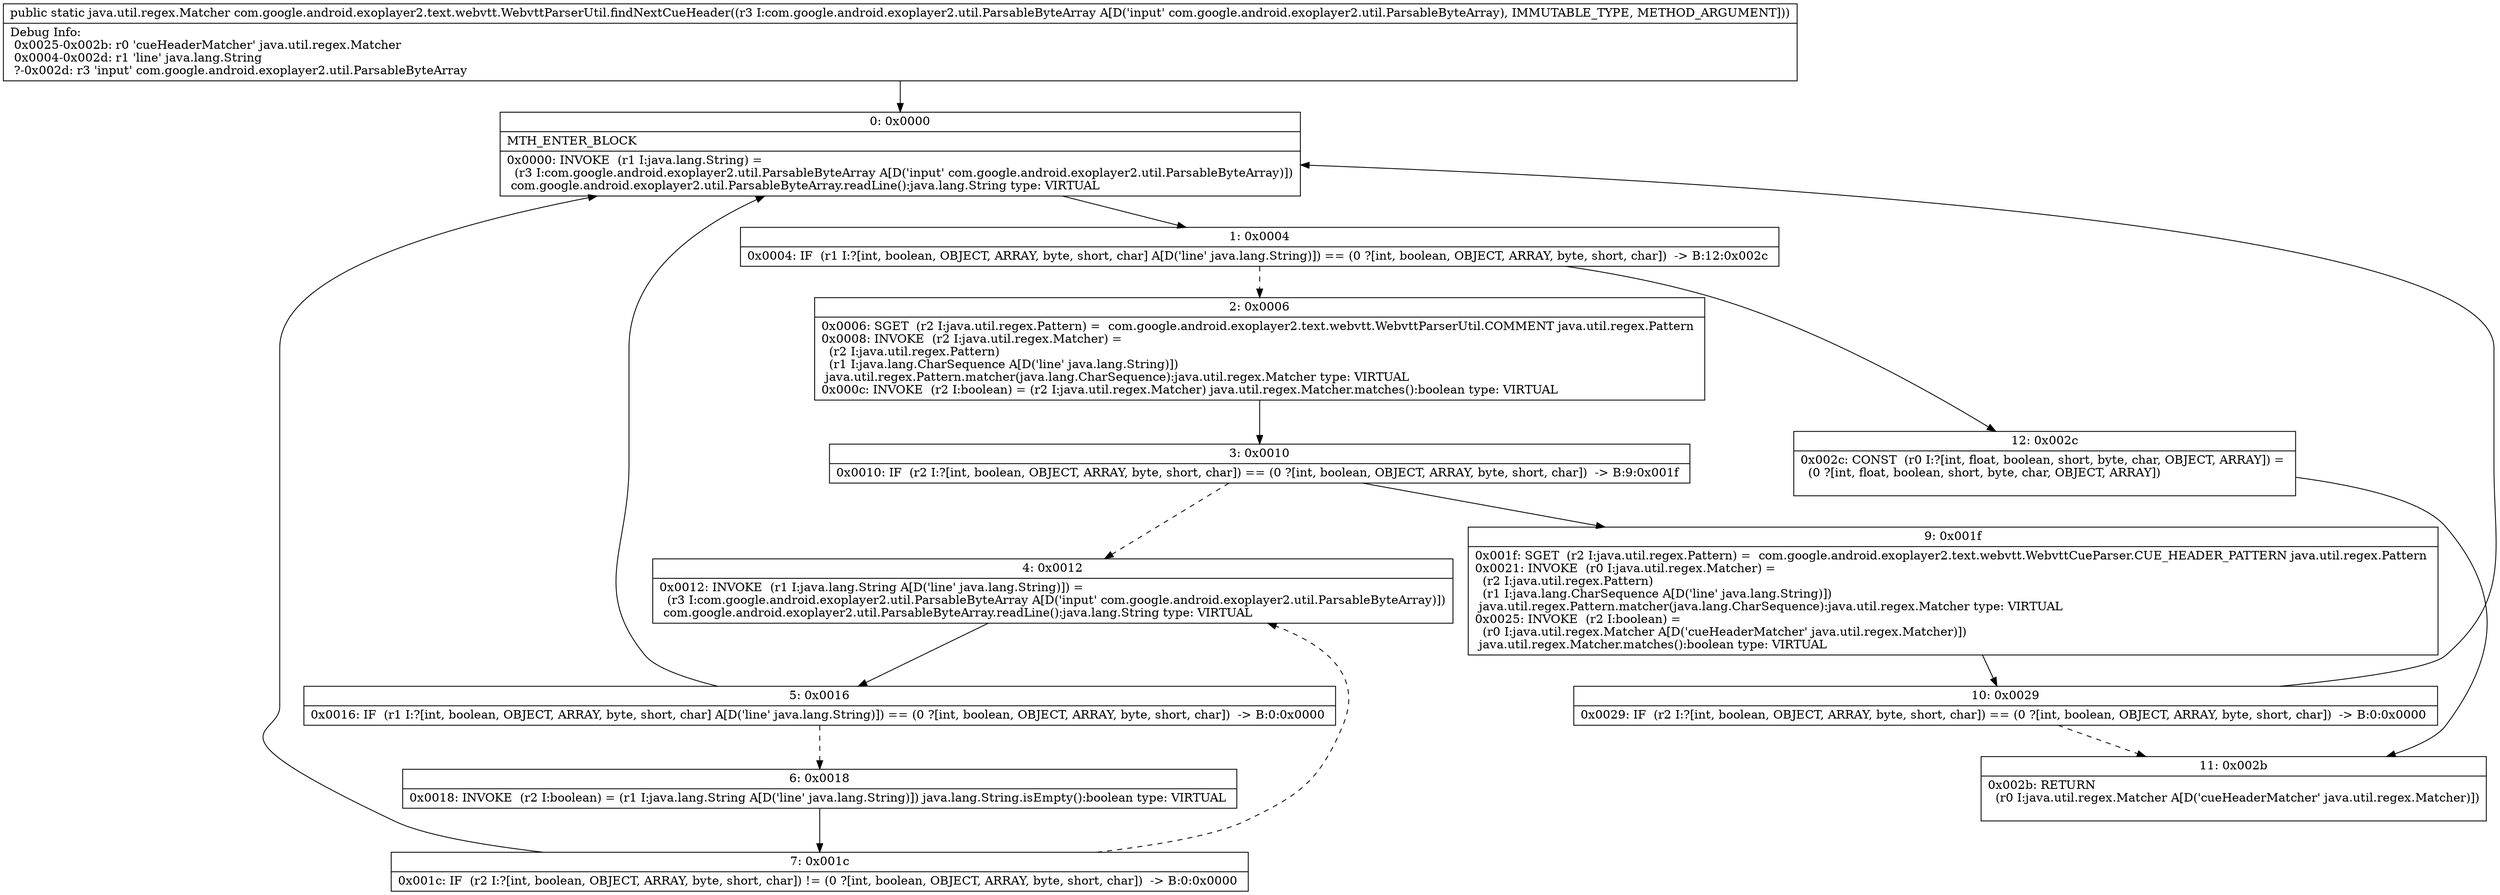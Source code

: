 digraph "CFG forcom.google.android.exoplayer2.text.webvtt.WebvttParserUtil.findNextCueHeader(Lcom\/google\/android\/exoplayer2\/util\/ParsableByteArray;)Ljava\/util\/regex\/Matcher;" {
Node_0 [shape=record,label="{0\:\ 0x0000|MTH_ENTER_BLOCK\l|0x0000: INVOKE  (r1 I:java.lang.String) = \l  (r3 I:com.google.android.exoplayer2.util.ParsableByteArray A[D('input' com.google.android.exoplayer2.util.ParsableByteArray)])\l com.google.android.exoplayer2.util.ParsableByteArray.readLine():java.lang.String type: VIRTUAL \l}"];
Node_1 [shape=record,label="{1\:\ 0x0004|0x0004: IF  (r1 I:?[int, boolean, OBJECT, ARRAY, byte, short, char] A[D('line' java.lang.String)]) == (0 ?[int, boolean, OBJECT, ARRAY, byte, short, char])  \-\> B:12:0x002c \l}"];
Node_2 [shape=record,label="{2\:\ 0x0006|0x0006: SGET  (r2 I:java.util.regex.Pattern) =  com.google.android.exoplayer2.text.webvtt.WebvttParserUtil.COMMENT java.util.regex.Pattern \l0x0008: INVOKE  (r2 I:java.util.regex.Matcher) = \l  (r2 I:java.util.regex.Pattern)\l  (r1 I:java.lang.CharSequence A[D('line' java.lang.String)])\l java.util.regex.Pattern.matcher(java.lang.CharSequence):java.util.regex.Matcher type: VIRTUAL \l0x000c: INVOKE  (r2 I:boolean) = (r2 I:java.util.regex.Matcher) java.util.regex.Matcher.matches():boolean type: VIRTUAL \l}"];
Node_3 [shape=record,label="{3\:\ 0x0010|0x0010: IF  (r2 I:?[int, boolean, OBJECT, ARRAY, byte, short, char]) == (0 ?[int, boolean, OBJECT, ARRAY, byte, short, char])  \-\> B:9:0x001f \l}"];
Node_4 [shape=record,label="{4\:\ 0x0012|0x0012: INVOKE  (r1 I:java.lang.String A[D('line' java.lang.String)]) = \l  (r3 I:com.google.android.exoplayer2.util.ParsableByteArray A[D('input' com.google.android.exoplayer2.util.ParsableByteArray)])\l com.google.android.exoplayer2.util.ParsableByteArray.readLine():java.lang.String type: VIRTUAL \l}"];
Node_5 [shape=record,label="{5\:\ 0x0016|0x0016: IF  (r1 I:?[int, boolean, OBJECT, ARRAY, byte, short, char] A[D('line' java.lang.String)]) == (0 ?[int, boolean, OBJECT, ARRAY, byte, short, char])  \-\> B:0:0x0000 \l}"];
Node_6 [shape=record,label="{6\:\ 0x0018|0x0018: INVOKE  (r2 I:boolean) = (r1 I:java.lang.String A[D('line' java.lang.String)]) java.lang.String.isEmpty():boolean type: VIRTUAL \l}"];
Node_7 [shape=record,label="{7\:\ 0x001c|0x001c: IF  (r2 I:?[int, boolean, OBJECT, ARRAY, byte, short, char]) != (0 ?[int, boolean, OBJECT, ARRAY, byte, short, char])  \-\> B:0:0x0000 \l}"];
Node_9 [shape=record,label="{9\:\ 0x001f|0x001f: SGET  (r2 I:java.util.regex.Pattern) =  com.google.android.exoplayer2.text.webvtt.WebvttCueParser.CUE_HEADER_PATTERN java.util.regex.Pattern \l0x0021: INVOKE  (r0 I:java.util.regex.Matcher) = \l  (r2 I:java.util.regex.Pattern)\l  (r1 I:java.lang.CharSequence A[D('line' java.lang.String)])\l java.util.regex.Pattern.matcher(java.lang.CharSequence):java.util.regex.Matcher type: VIRTUAL \l0x0025: INVOKE  (r2 I:boolean) = \l  (r0 I:java.util.regex.Matcher A[D('cueHeaderMatcher' java.util.regex.Matcher)])\l java.util.regex.Matcher.matches():boolean type: VIRTUAL \l}"];
Node_10 [shape=record,label="{10\:\ 0x0029|0x0029: IF  (r2 I:?[int, boolean, OBJECT, ARRAY, byte, short, char]) == (0 ?[int, boolean, OBJECT, ARRAY, byte, short, char])  \-\> B:0:0x0000 \l}"];
Node_11 [shape=record,label="{11\:\ 0x002b|0x002b: RETURN  \l  (r0 I:java.util.regex.Matcher A[D('cueHeaderMatcher' java.util.regex.Matcher)])\l \l}"];
Node_12 [shape=record,label="{12\:\ 0x002c|0x002c: CONST  (r0 I:?[int, float, boolean, short, byte, char, OBJECT, ARRAY]) = \l  (0 ?[int, float, boolean, short, byte, char, OBJECT, ARRAY])\l \l}"];
MethodNode[shape=record,label="{public static java.util.regex.Matcher com.google.android.exoplayer2.text.webvtt.WebvttParserUtil.findNextCueHeader((r3 I:com.google.android.exoplayer2.util.ParsableByteArray A[D('input' com.google.android.exoplayer2.util.ParsableByteArray), IMMUTABLE_TYPE, METHOD_ARGUMENT]))  | Debug Info:\l  0x0025\-0x002b: r0 'cueHeaderMatcher' java.util.regex.Matcher\l  0x0004\-0x002d: r1 'line' java.lang.String\l  ?\-0x002d: r3 'input' com.google.android.exoplayer2.util.ParsableByteArray\l}"];
MethodNode -> Node_0;
Node_0 -> Node_1;
Node_1 -> Node_2[style=dashed];
Node_1 -> Node_12;
Node_2 -> Node_3;
Node_3 -> Node_4[style=dashed];
Node_3 -> Node_9;
Node_4 -> Node_5;
Node_5 -> Node_0;
Node_5 -> Node_6[style=dashed];
Node_6 -> Node_7;
Node_7 -> Node_0;
Node_7 -> Node_4[style=dashed];
Node_9 -> Node_10;
Node_10 -> Node_0;
Node_10 -> Node_11[style=dashed];
Node_12 -> Node_11;
}


